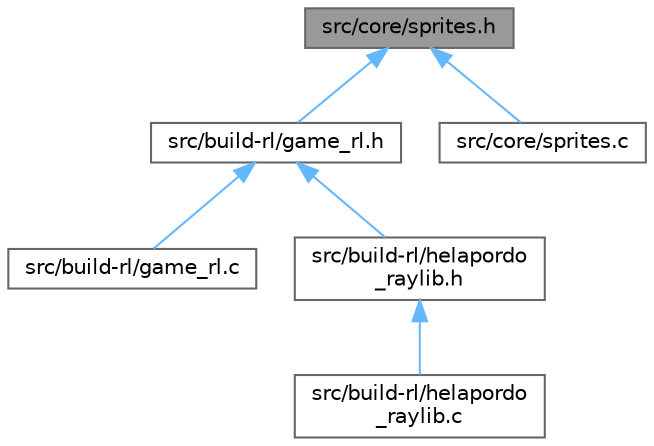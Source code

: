 digraph "src/core/sprites.h"
{
 // LATEX_PDF_SIZE
  bgcolor="transparent";
  edge [fontname=Helvetica,fontsize=10,labelfontname=Helvetica,labelfontsize=10];
  node [fontname=Helvetica,fontsize=10,shape=box,height=0.2,width=0.4];
  Node1 [id="Node000001",label="src/core/sprites.h",height=0.2,width=0.4,color="gray40", fillcolor="grey60", style="filled", fontcolor="black",tooltip=" "];
  Node1 -> Node2 [id="edge1_Node000001_Node000002",dir="back",color="steelblue1",style="solid",tooltip=" "];
  Node2 [id="Node000002",label="src/build-rl/game_rl.h",height=0.2,width=0.4,color="grey40", fillcolor="white", style="filled",URL="$game__rl_8h.html",tooltip=" "];
  Node2 -> Node3 [id="edge2_Node000002_Node000003",dir="back",color="steelblue1",style="solid",tooltip=" "];
  Node3 [id="Node000003",label="src/build-rl/game_rl.c",height=0.2,width=0.4,color="grey40", fillcolor="white", style="filled",URL="$game__rl_8c.html",tooltip=" "];
  Node2 -> Node4 [id="edge3_Node000002_Node000004",dir="back",color="steelblue1",style="solid",tooltip=" "];
  Node4 [id="Node000004",label="src/build-rl/helapordo\l_raylib.h",height=0.2,width=0.4,color="grey40", fillcolor="white", style="filled",URL="$helapordo__raylib_8h.html",tooltip=" "];
  Node4 -> Node5 [id="edge4_Node000004_Node000005",dir="back",color="steelblue1",style="solid",tooltip=" "];
  Node5 [id="Node000005",label="src/build-rl/helapordo\l_raylib.c",height=0.2,width=0.4,color="grey40", fillcolor="white", style="filled",URL="$helapordo__raylib_8c.html",tooltip=" "];
  Node1 -> Node6 [id="edge5_Node000001_Node000006",dir="back",color="steelblue1",style="solid",tooltip=" "];
  Node6 [id="Node000006",label="src/core/sprites.c",height=0.2,width=0.4,color="grey40", fillcolor="white", style="filled",URL="$sprites_8c.html",tooltip=" "];
}
